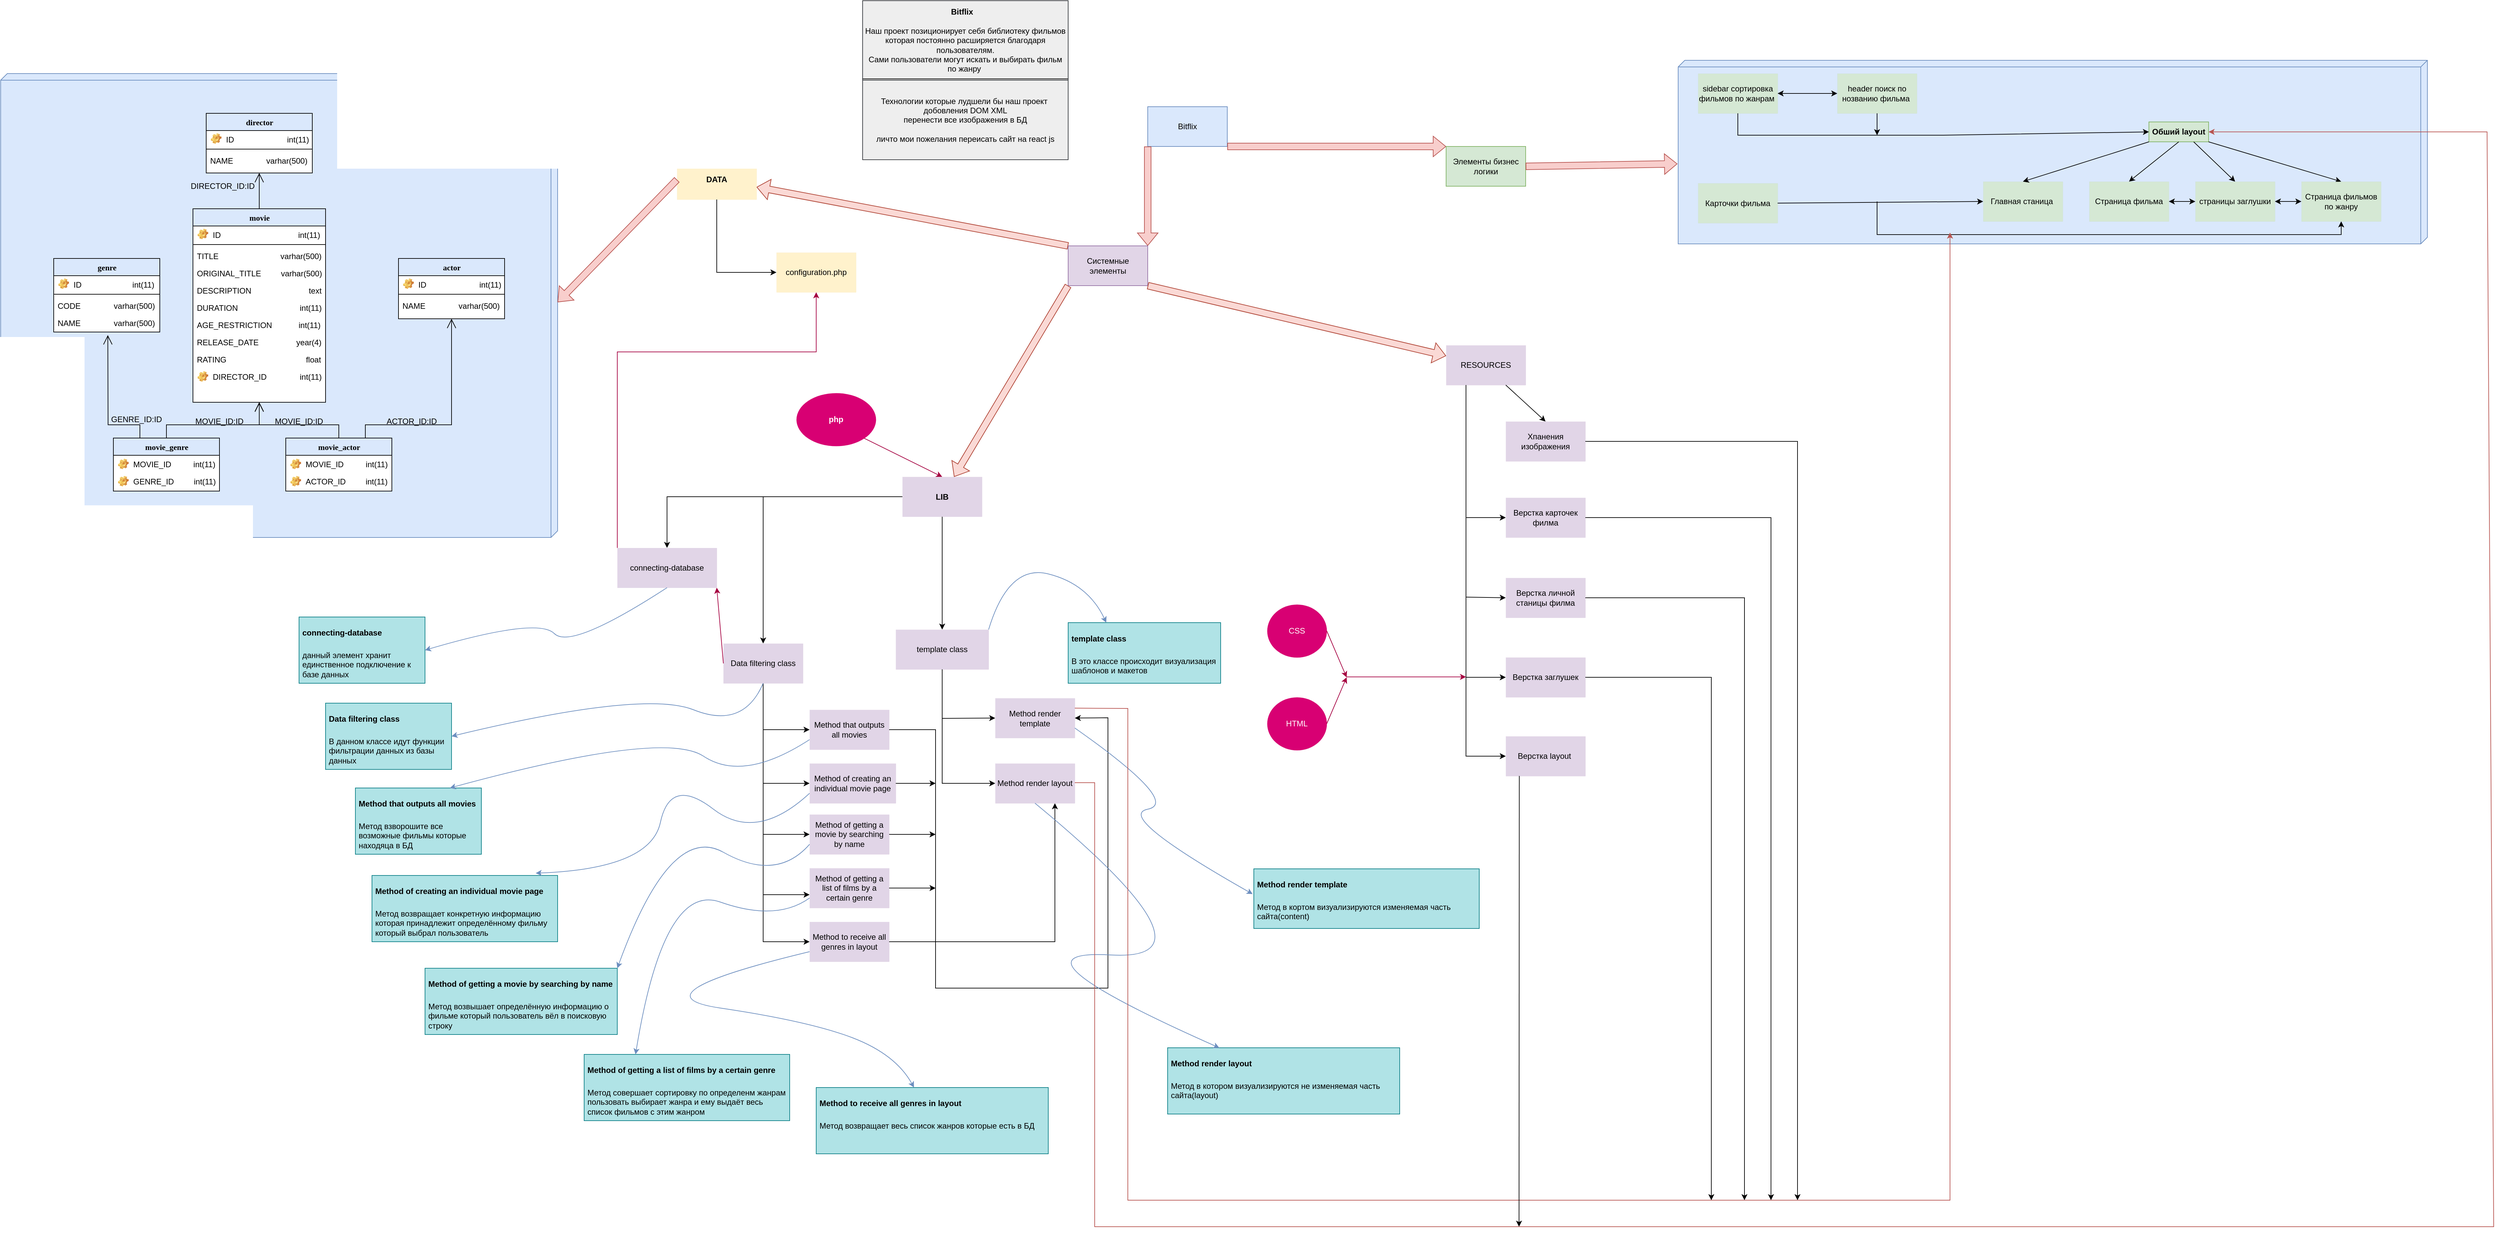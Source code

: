 <mxfile version="16.1.2" type="device"><diagram name="Page-1" id="9f46799a-70d6-7492-0946-bef42562c5a5"><mxGraphModel dx="4207" dy="2772" grid="1" gridSize="10" guides="1" tooltips="1" connect="1" arrows="1" fold="1" page="1" pageScale="1" pageWidth="1100" pageHeight="850" background="none" math="0" shadow="0"><root><mxCell id="0"/><mxCell id="1" parent="0"/><mxCell id="CoJjVgbPrQkv5J9-O_3L-1" value="Bitflix" style="rounded=0;whiteSpace=wrap;html=1;fillColor=#dae8fc;strokeColor=#6c8ebf;" vertex="1" parent="1"><mxGeometry x="1220" y="-330" width="120" height="60" as="geometry"/></mxCell><mxCell id="CoJjVgbPrQkv5J9-O_3L-2" value="" style="shape=flexArrow;endArrow=classic;html=1;rounded=0;exitX=0;exitY=1;exitDx=0;exitDy=0;entryX=1;entryY=0;entryDx=0;entryDy=0;fillColor=#f8cecc;strokeColor=#b85450;" edge="1" parent="1" source="CoJjVgbPrQkv5J9-O_3L-1" target="CoJjVgbPrQkv5J9-O_3L-4"><mxGeometry width="50" height="50" relative="1" as="geometry"><mxPoint x="1140" y="350" as="sourcePoint"/><mxPoint x="1200" y="200" as="targetPoint"/></mxGeometry></mxCell><mxCell id="CoJjVgbPrQkv5J9-O_3L-3" value="" style="shape=flexArrow;endArrow=classic;html=1;rounded=0;exitX=1;exitY=1;exitDx=0;exitDy=0;entryX=0;entryY=0;entryDx=0;entryDy=0;fillColor=#f8cecc;strokeColor=#b85450;" edge="1" parent="1" source="CoJjVgbPrQkv5J9-O_3L-1" target="CoJjVgbPrQkv5J9-O_3L-5"><mxGeometry width="50" height="50" relative="1" as="geometry"><mxPoint x="1140" y="350" as="sourcePoint"/><mxPoint x="2120" y="200" as="targetPoint"/></mxGeometry></mxCell><mxCell id="CoJjVgbPrQkv5J9-O_3L-4" value="Системные элементы" style="rounded=0;whiteSpace=wrap;html=1;fillColor=#e1d5e7;strokeColor=#9673a6;" vertex="1" parent="1"><mxGeometry x="1100" y="-120" width="120" height="60" as="geometry"/></mxCell><mxCell id="CoJjVgbPrQkv5J9-O_3L-5" value="Элементы бизнес логики" style="rounded=0;whiteSpace=wrap;html=1;labelBackgroundColor=none;fillColor=#d5e8d4;strokeColor=#82b366;" vertex="1" parent="1"><mxGeometry x="1670" y="-270" width="120" height="60" as="geometry"/></mxCell><mxCell id="CoJjVgbPrQkv5J9-O_3L-6" value="&lt;br&gt;&lt;br&gt;" style="verticalAlign=top;align=left;spacingTop=8;spacingLeft=2;spacingRight=12;shape=cube;size=10;direction=south;fontStyle=4;html=1;labelBackgroundColor=none;fillColor=#dae8fc;strokeColor=#6c8ebf;" vertex="1" parent="1"><mxGeometry x="2020" y="-400" width="1130" height="277" as="geometry"/></mxCell><mxCell id="CoJjVgbPrQkv5J9-O_3L-10" value="" style="shape=flexArrow;endArrow=classic;html=1;rounded=0;exitX=1;exitY=0.5;exitDx=0;exitDy=0;fillColor=#f8cecc;strokeColor=#b85450;entryX=0.564;entryY=1.001;entryDx=0;entryDy=0;entryPerimeter=0;" edge="1" parent="1" source="CoJjVgbPrQkv5J9-O_3L-5" target="CoJjVgbPrQkv5J9-O_3L-6"><mxGeometry width="50" height="50" relative="1" as="geometry"><mxPoint x="2010" y="-452" as="sourcePoint"/><mxPoint x="2000" y="-385" as="targetPoint"/></mxGeometry></mxCell><mxCell id="CoJjVgbPrQkv5J9-O_3L-11" value="&lt;b&gt;Обший layout&lt;/b&gt;" style="text;html=1;strokeColor=#82b366;fillColor=#d5e8d4;align=center;verticalAlign=middle;whiteSpace=wrap;rounded=0;labelBackgroundColor=none;" vertex="1" parent="1"><mxGeometry x="2730" y="-307" width="90" height="30" as="geometry"/></mxCell><mxCell id="CoJjVgbPrQkv5J9-O_3L-14" value="header поиск по нозванию фильма&amp;nbsp;" style="rounded=0;whiteSpace=wrap;html=1;labelBackgroundColor=none;strokeWidth=0;fillColor=#d5e8d4;strokeColor=#82b366;" vertex="1" parent="1"><mxGeometry x="2260" y="-380" width="120" height="60" as="geometry"/></mxCell><mxCell id="CoJjVgbPrQkv5J9-O_3L-28" value="sidebar сортировка фильмов по жанрам&amp;nbsp;" style="rounded=0;whiteSpace=wrap;html=1;labelBackgroundColor=none;strokeWidth=0;fillColor=#d5e8d4;strokeColor=#82b366;" vertex="1" parent="1"><mxGeometry x="2050" y="-380" width="120" height="60" as="geometry"/></mxCell><mxCell id="CoJjVgbPrQkv5J9-O_3L-29" value="страницы заглушки" style="rounded=0;whiteSpace=wrap;html=1;labelBackgroundColor=none;strokeWidth=0;fillColor=#d5e8d4;strokeColor=#82b366;" vertex="1" parent="1"><mxGeometry x="2800" y="-217" width="120" height="60" as="geometry"/></mxCell><mxCell id="CoJjVgbPrQkv5J9-O_3L-30" value="Страница фильма" style="rounded=0;whiteSpace=wrap;html=1;labelBackgroundColor=none;strokeWidth=0;fillColor=#d5e8d4;strokeColor=#82b366;" vertex="1" parent="1"><mxGeometry x="2640" y="-217" width="120" height="60" as="geometry"/></mxCell><mxCell id="CoJjVgbPrQkv5J9-O_3L-57" value="Карточки фильма" style="rounded=0;whiteSpace=wrap;html=1;labelBackgroundColor=none;strokeWidth=0;fillColor=#d5e8d4;strokeColor=#82b366;" vertex="1" parent="1"><mxGeometry x="2050" y="-214.5" width="120" height="60" as="geometry"/></mxCell><mxCell id="CoJjVgbPrQkv5J9-O_3L-68" value="" style="shape=flexArrow;endArrow=classic;html=1;rounded=0;exitX=0;exitY=0;exitDx=0;exitDy=0;fillColor=#fad9d5;strokeColor=#ae4132;" edge="1" parent="1" source="CoJjVgbPrQkv5J9-O_3L-4" target="CoJjVgbPrQkv5J9-O_3L-69"><mxGeometry width="50" height="50" relative="1" as="geometry"><mxPoint x="1100" y="180" as="sourcePoint"/><mxPoint x="910" y="260" as="targetPoint"/></mxGeometry></mxCell><mxCell id="CoJjVgbPrQkv5J9-O_3L-69" value="&lt;b&gt;DATA&lt;/b&gt;" style="rounded=0;whiteSpace=wrap;html=1;labelBackgroundColor=none;strokeWidth=0;fillColor=#fff2cc;strokeColor=#d6b656;" vertex="1" parent="1"><mxGeometry x="510" y="-250" width="120" height="60" as="geometry"/></mxCell><mxCell id="CoJjVgbPrQkv5J9-O_3L-70" value="" style="shape=flexArrow;endArrow=classic;html=1;rounded=0;exitX=0;exitY=1;exitDx=0;exitDy=0;fillColor=#fad9d5;strokeColor=#ae4132;" edge="1" parent="1" source="CoJjVgbPrQkv5J9-O_3L-4" target="CoJjVgbPrQkv5J9-O_3L-71"><mxGeometry width="50" height="50" relative="1" as="geometry"><mxPoint x="1450" y="360" as="sourcePoint"/><mxPoint x="1110" y="330" as="targetPoint"/></mxGeometry></mxCell><mxCell id="CoJjVgbPrQkv5J9-O_3L-77" style="edgeStyle=orthogonalEdgeStyle;rounded=0;orthogonalLoop=1;jettySize=auto;html=1;" edge="1" parent="1" source="CoJjVgbPrQkv5J9-O_3L-71" target="CoJjVgbPrQkv5J9-O_3L-76"><mxGeometry relative="1" as="geometry"/></mxCell><mxCell id="CoJjVgbPrQkv5J9-O_3L-81" style="edgeStyle=orthogonalEdgeStyle;rounded=0;orthogonalLoop=1;jettySize=auto;html=1;" edge="1" parent="1" source="CoJjVgbPrQkv5J9-O_3L-71" target="CoJjVgbPrQkv5J9-O_3L-79"><mxGeometry relative="1" as="geometry"/></mxCell><mxCell id="CoJjVgbPrQkv5J9-O_3L-82" style="edgeStyle=orthogonalEdgeStyle;rounded=0;orthogonalLoop=1;jettySize=auto;html=1;" edge="1" parent="1" source="CoJjVgbPrQkv5J9-O_3L-71" target="CoJjVgbPrQkv5J9-O_3L-78"><mxGeometry relative="1" as="geometry"/></mxCell><mxCell id="CoJjVgbPrQkv5J9-O_3L-71" value="&lt;b&gt;LIB&lt;/b&gt;" style="rounded=0;whiteSpace=wrap;html=1;labelBackgroundColor=none;strokeWidth=0;fillColor=#e1d5e7;strokeColor=#9673a6;" vertex="1" parent="1"><mxGeometry x="850" y="228.5" width="120" height="60" as="geometry"/></mxCell><mxCell id="CoJjVgbPrQkv5J9-O_3L-72" value="" style="shape=flexArrow;endArrow=classic;html=1;rounded=0;exitX=1;exitY=1;exitDx=0;exitDy=0;fillColor=#fad9d5;strokeColor=#ae4132;" edge="1" parent="1" source="CoJjVgbPrQkv5J9-O_3L-4" target="CoJjVgbPrQkv5J9-O_3L-73"><mxGeometry width="50" height="50" relative="1" as="geometry"><mxPoint x="1290" y="360" as="sourcePoint"/><mxPoint x="1280" y="360" as="targetPoint"/></mxGeometry></mxCell><mxCell id="CoJjVgbPrQkv5J9-O_3L-73" value="RESOURCES" style="rounded=0;whiteSpace=wrap;html=1;labelBackgroundColor=none;strokeWidth=0;fillColor=#e1d5e7;strokeColor=#9673a6;" vertex="1" parent="1"><mxGeometry x="1670.0" y="30" width="120" height="60" as="geometry"/></mxCell><mxCell id="CoJjVgbPrQkv5J9-O_3L-74" value="configuration.php" style="rounded=0;whiteSpace=wrap;html=1;labelBackgroundColor=none;strokeWidth=0;fillColor=#fff2cc;strokeColor=#d6b656;" vertex="1" parent="1"><mxGeometry x="660" y="-110" width="120" height="60" as="geometry"/></mxCell><mxCell id="CoJjVgbPrQkv5J9-O_3L-75" value="" style="endArrow=classic;html=1;rounded=0;exitX=0.5;exitY=1;exitDx=0;exitDy=0;entryX=0;entryY=0.5;entryDx=0;entryDy=0;" edge="1" parent="1" source="CoJjVgbPrQkv5J9-O_3L-69" target="CoJjVgbPrQkv5J9-O_3L-74"><mxGeometry width="50" height="50" relative="1" as="geometry"><mxPoint x="1270" y="290" as="sourcePoint"/><mxPoint x="1320" y="240" as="targetPoint"/><Array as="points"><mxPoint x="570" y="-80"/></Array></mxGeometry></mxCell><mxCell id="CoJjVgbPrQkv5J9-O_3L-76" value="connecting-database" style="rounded=0;whiteSpace=wrap;html=1;labelBackgroundColor=none;strokeWidth=0;fillColor=#e1d5e7;strokeColor=#9673a6;" vertex="1" parent="1"><mxGeometry x="420" y="335.75" width="150" height="60" as="geometry"/></mxCell><UserObject label="Data filtering class" link="helper-functions.php" id="CoJjVgbPrQkv5J9-O_3L-78"><mxCell style="rounded=0;whiteSpace=wrap;html=1;labelBackgroundColor=none;strokeWidth=0;fillColor=#e1d5e7;strokeColor=#9673a6;" vertex="1" parent="1"><mxGeometry x="580" y="480" width="120" height="60" as="geometry"/></mxCell></UserObject><UserObject label="template class" link="template-functions.php" id="CoJjVgbPrQkv5J9-O_3L-79"><mxCell style="rounded=0;whiteSpace=wrap;html=1;labelBackgroundColor=none;strokeWidth=0;fillColor=#e1d5e7;strokeColor=#9673a6;" vertex="1" parent="1"><mxGeometry x="840" y="459" width="140" height="60" as="geometry"/></mxCell></UserObject><mxCell id="CoJjVgbPrQkv5J9-O_3L-87" value="Method to receive all genres in layout" style="rounded=0;whiteSpace=wrap;html=1;labelBackgroundColor=none;strokeWidth=0;fillColor=#e1d5e7;strokeColor=#9673a6;" vertex="1" parent="1"><mxGeometry x="710" y="900" width="120" height="60" as="geometry"/></mxCell><mxCell id="CoJjVgbPrQkv5J9-O_3L-88" value="Method of creating an individual movie page" style="rounded=0;whiteSpace=wrap;html=1;labelBackgroundColor=none;strokeWidth=0;fillColor=#e1d5e7;strokeColor=#9673a6;" vertex="1" parent="1"><mxGeometry x="710" y="661" width="130" height="60" as="geometry"/></mxCell><mxCell id="CoJjVgbPrQkv5J9-O_3L-89" value="Method of getting a movie by searching by name" style="rounded=0;whiteSpace=wrap;html=1;labelBackgroundColor=none;strokeWidth=0;fillColor=#e1d5e7;strokeColor=#9673a6;" vertex="1" parent="1"><mxGeometry x="710" y="738" width="120" height="60" as="geometry"/></mxCell><mxCell id="CoJjVgbPrQkv5J9-O_3L-90" value="Method of getting a list of films by a certain genre" style="rounded=0;whiteSpace=wrap;html=1;labelBackgroundColor=none;strokeWidth=0;fillColor=#e1d5e7;strokeColor=#9673a6;" vertex="1" parent="1"><mxGeometry x="710" y="819" width="120" height="60" as="geometry"/></mxCell><mxCell id="CoJjVgbPrQkv5J9-O_3L-91" value="Method that outputs all movies" style="rounded=0;whiteSpace=wrap;html=1;labelBackgroundColor=none;strokeWidth=0;fillColor=#e1d5e7;strokeColor=#9673a6;" vertex="1" parent="1"><mxGeometry x="710" y="580" width="120" height="60" as="geometry"/></mxCell><mxCell id="CoJjVgbPrQkv5J9-O_3L-92" value="" style="endArrow=classic;html=1;rounded=0;exitX=0.5;exitY=1;exitDx=0;exitDy=0;entryX=0;entryY=0.5;entryDx=0;entryDy=0;" edge="1" parent="1" source="CoJjVgbPrQkv5J9-O_3L-78" target="CoJjVgbPrQkv5J9-O_3L-87"><mxGeometry width="50" height="50" relative="1" as="geometry"><mxPoint x="570" y="760" as="sourcePoint"/><mxPoint x="630" y="970" as="targetPoint"/><Array as="points"><mxPoint x="640" y="930"/></Array></mxGeometry></mxCell><mxCell id="CoJjVgbPrQkv5J9-O_3L-93" value="" style="endArrow=classic;html=1;rounded=0;" edge="1" parent="1"><mxGeometry width="50" height="50" relative="1" as="geometry"><mxPoint x="640" y="859" as="sourcePoint"/><mxPoint x="710" y="859" as="targetPoint"/></mxGeometry></mxCell><mxCell id="CoJjVgbPrQkv5J9-O_3L-94" value="" style="endArrow=classic;html=1;rounded=0;" edge="1" parent="1"><mxGeometry width="50" height="50" relative="1" as="geometry"><mxPoint x="640" y="768" as="sourcePoint"/><mxPoint x="710" y="768" as="targetPoint"/></mxGeometry></mxCell><mxCell id="CoJjVgbPrQkv5J9-O_3L-95" value="" style="endArrow=classic;html=1;rounded=0;" edge="1" parent="1"><mxGeometry width="50" height="50" relative="1" as="geometry"><mxPoint x="640" y="691" as="sourcePoint"/><mxPoint x="710" y="691" as="targetPoint"/></mxGeometry></mxCell><mxCell id="CoJjVgbPrQkv5J9-O_3L-96" value="" style="endArrow=classic;html=1;rounded=0;entryX=0;entryY=0.5;entryDx=0;entryDy=0;" edge="1" parent="1" target="CoJjVgbPrQkv5J9-O_3L-91"><mxGeometry width="50" height="50" relative="1" as="geometry"><mxPoint x="640" y="610" as="sourcePoint"/><mxPoint x="670" y="620" as="targetPoint"/></mxGeometry></mxCell><mxCell id="CoJjVgbPrQkv5J9-O_3L-97" value="Method render template" style="rounded=0;whiteSpace=wrap;html=1;labelBackgroundColor=none;strokeWidth=0;fillColor=#e1d5e7;strokeColor=#9673a6;" vertex="1" parent="1"><mxGeometry x="990" y="562.5" width="120" height="60" as="geometry"/></mxCell><mxCell id="CoJjVgbPrQkv5J9-O_3L-98" value="Method render layout" style="rounded=0;whiteSpace=wrap;html=1;labelBackgroundColor=none;strokeWidth=0;fillColor=#e1d5e7;strokeColor=#9673a6;" vertex="1" parent="1"><mxGeometry x="990" y="661" width="120" height="60" as="geometry"/></mxCell><mxCell id="CoJjVgbPrQkv5J9-O_3L-99" value="" style="endArrow=classic;html=1;rounded=0;exitX=0.5;exitY=1;exitDx=0;exitDy=0;entryX=0;entryY=0.5;entryDx=0;entryDy=0;" edge="1" parent="1" source="CoJjVgbPrQkv5J9-O_3L-79" target="CoJjVgbPrQkv5J9-O_3L-98"><mxGeometry width="50" height="50" relative="1" as="geometry"><mxPoint x="1010" y="360" as="sourcePoint"/><mxPoint x="1060" y="310" as="targetPoint"/><Array as="points"><mxPoint x="910" y="691"/></Array></mxGeometry></mxCell><mxCell id="CoJjVgbPrQkv5J9-O_3L-101" value="" style="endArrow=classic;html=1;rounded=0;entryX=0;entryY=0.5;entryDx=0;entryDy=0;" edge="1" parent="1" target="CoJjVgbPrQkv5J9-O_3L-97"><mxGeometry width="50" height="50" relative="1" as="geometry"><mxPoint x="910" y="593" as="sourcePoint"/><mxPoint x="1060" y="310" as="targetPoint"/></mxGeometry></mxCell><mxCell id="CoJjVgbPrQkv5J9-O_3L-102" value="Хпанения изображения" style="rounded=0;whiteSpace=wrap;html=1;labelBackgroundColor=none;strokeWidth=0;fillColor=#e1d5e7;strokeColor=#9673a6;" vertex="1" parent="1"><mxGeometry x="1760" y="145" width="120" height="60" as="geometry"/></mxCell><mxCell id="CoJjVgbPrQkv5J9-O_3L-103" value="Верстка карточек филма" style="rounded=0;whiteSpace=wrap;html=1;labelBackgroundColor=none;strokeWidth=0;fillColor=#e1d5e7;strokeColor=#9673a6;" vertex="1" parent="1"><mxGeometry x="1760" y="260" width="120" height="60" as="geometry"/></mxCell><mxCell id="CoJjVgbPrQkv5J9-O_3L-104" value="Верстка личной станицы филма" style="rounded=0;whiteSpace=wrap;html=1;labelBackgroundColor=none;strokeWidth=0;fillColor=#e1d5e7;strokeColor=#9673a6;" vertex="1" parent="1"><mxGeometry x="1760" y="381" width="120" height="60" as="geometry"/></mxCell><mxCell id="CoJjVgbPrQkv5J9-O_3L-105" value="Верстка layout&amp;nbsp;" style="rounded=0;whiteSpace=wrap;html=1;labelBackgroundColor=none;strokeWidth=0;fillColor=#e1d5e7;strokeColor=#9673a6;" vertex="1" parent="1"><mxGeometry x="1760" y="620" width="120" height="60" as="geometry"/></mxCell><mxCell id="CoJjVgbPrQkv5J9-O_3L-106" value="Верстка заглушек" style="rounded=0;whiteSpace=wrap;html=1;labelBackgroundColor=none;strokeWidth=0;fillColor=#e1d5e7;strokeColor=#9673a6;" vertex="1" parent="1"><mxGeometry x="1760" y="501" width="120" height="60" as="geometry"/></mxCell><mxCell id="CoJjVgbPrQkv5J9-O_3L-12" value="Главная станица&amp;nbsp;" style="rounded=0;whiteSpace=wrap;html=1;labelBackgroundColor=none;strokeWidth=0;fillColor=#d5e8d4;strokeColor=#82b366;" vertex="1" parent="1"><mxGeometry x="2480" y="-217" width="120" height="60" as="geometry"/></mxCell><mxCell id="CoJjVgbPrQkv5J9-O_3L-111" value="" style="endArrow=classic;html=1;rounded=0;exitX=0.5;exitY=1;exitDx=0;exitDy=0;entryX=0;entryY=0.5;entryDx=0;entryDy=0;" edge="1" parent="1" source="CoJjVgbPrQkv5J9-O_3L-28" target="CoJjVgbPrQkv5J9-O_3L-11"><mxGeometry width="50" height="50" relative="1" as="geometry"><mxPoint x="2420" y="-437" as="sourcePoint"/><mxPoint x="2470" y="-487" as="targetPoint"/><Array as="points"><mxPoint x="2110" y="-287"/><mxPoint x="2420" y="-287"/></Array></mxGeometry></mxCell><mxCell id="CoJjVgbPrQkv5J9-O_3L-112" value="" style="endArrow=classic;html=1;rounded=0;exitX=0.5;exitY=1;exitDx=0;exitDy=0;" edge="1" parent="1" source="CoJjVgbPrQkv5J9-O_3L-14"><mxGeometry width="50" height="50" relative="1" as="geometry"><mxPoint x="2420" y="-437" as="sourcePoint"/><mxPoint x="2320" y="-287" as="targetPoint"/></mxGeometry></mxCell><mxCell id="CoJjVgbPrQkv5J9-O_3L-113" value="" style="endArrow=classic;html=1;rounded=0;exitX=1;exitY=0.5;exitDx=0;exitDy=0;entryX=0;entryY=0.5;entryDx=0;entryDy=0;" edge="1" parent="1" source="CoJjVgbPrQkv5J9-O_3L-57" target="CoJjVgbPrQkv5J9-O_3L-12"><mxGeometry width="50" height="50" relative="1" as="geometry"><mxPoint x="2420" y="-437" as="sourcePoint"/><mxPoint x="2470" y="-487" as="targetPoint"/></mxGeometry></mxCell><mxCell id="CoJjVgbPrQkv5J9-O_3L-115" value="" style="endArrow=classic;startArrow=classic;html=1;rounded=0;exitX=0;exitY=0.5;exitDx=0;exitDy=0;entryX=1;entryY=0.5;entryDx=0;entryDy=0;" edge="1" parent="1" source="CoJjVgbPrQkv5J9-O_3L-29" target="CoJjVgbPrQkv5J9-O_3L-30"><mxGeometry width="50" height="50" relative="1" as="geometry"><mxPoint x="2420" y="-437" as="sourcePoint"/><mxPoint x="2470" y="-487" as="targetPoint"/></mxGeometry></mxCell><mxCell id="CoJjVgbPrQkv5J9-O_3L-116" value="" style="endArrow=classic;html=1;rounded=0;exitX=0;exitY=1;exitDx=0;exitDy=0;entryX=0.5;entryY=0;entryDx=0;entryDy=0;" edge="1" parent="1" source="CoJjVgbPrQkv5J9-O_3L-11" target="CoJjVgbPrQkv5J9-O_3L-12"><mxGeometry width="50" height="50" relative="1" as="geometry"><mxPoint x="2420" y="-437" as="sourcePoint"/><mxPoint x="2470" y="-487" as="targetPoint"/></mxGeometry></mxCell><mxCell id="CoJjVgbPrQkv5J9-O_3L-117" value="" style="endArrow=classic;html=1;rounded=0;exitX=0.5;exitY=1;exitDx=0;exitDy=0;entryX=0.5;entryY=0;entryDx=0;entryDy=0;" edge="1" parent="1" source="CoJjVgbPrQkv5J9-O_3L-11" target="CoJjVgbPrQkv5J9-O_3L-30"><mxGeometry width="50" height="50" relative="1" as="geometry"><mxPoint x="2420" y="-437" as="sourcePoint"/><mxPoint x="2470" y="-487" as="targetPoint"/></mxGeometry></mxCell><mxCell id="CoJjVgbPrQkv5J9-O_3L-118" value="" style="endArrow=classic;html=1;rounded=0;exitX=1;exitY=1;exitDx=0;exitDy=0;entryX=0.5;entryY=0;entryDx=0;entryDy=0;" edge="1" parent="1" source="CoJjVgbPrQkv5J9-O_3L-11" target="CoJjVgbPrQkv5J9-O_3L-119"><mxGeometry width="50" height="50" relative="1" as="geometry"><mxPoint x="2420" y="-437" as="sourcePoint"/><mxPoint x="2470" y="-487" as="targetPoint"/><Array as="points"/></mxGeometry></mxCell><mxCell id="CoJjVgbPrQkv5J9-O_3L-119" value="Страница фильмов по жанру" style="rounded=0;whiteSpace=wrap;html=1;labelBackgroundColor=none;strokeWidth=0;fillColor=#d5e8d4;strokeColor=#82b366;" vertex="1" parent="1"><mxGeometry x="2960" y="-217" width="120" height="60" as="geometry"/></mxCell><mxCell id="CoJjVgbPrQkv5J9-O_3L-120" value="" style="endArrow=classic;html=1;rounded=0;exitX=0.75;exitY=1;exitDx=0;exitDy=0;entryX=0.5;entryY=0;entryDx=0;entryDy=0;" edge="1" parent="1" source="CoJjVgbPrQkv5J9-O_3L-11" target="CoJjVgbPrQkv5J9-O_3L-29"><mxGeometry width="50" height="50" relative="1" as="geometry"><mxPoint x="2420" y="-437" as="sourcePoint"/><mxPoint x="2470" y="-487" as="targetPoint"/></mxGeometry></mxCell><mxCell id="CoJjVgbPrQkv5J9-O_3L-121" value="" style="endArrow=classic;startArrow=classic;html=1;rounded=0;exitX=0;exitY=0.5;exitDx=0;exitDy=0;entryX=1;entryY=0.5;entryDx=0;entryDy=0;" edge="1" parent="1" source="CoJjVgbPrQkv5J9-O_3L-119" target="CoJjVgbPrQkv5J9-O_3L-29"><mxGeometry width="50" height="50" relative="1" as="geometry"><mxPoint x="2420" y="-447" as="sourcePoint"/><mxPoint x="2470" y="-497" as="targetPoint"/></mxGeometry></mxCell><mxCell id="CoJjVgbPrQkv5J9-O_3L-122" value="" style="endArrow=classic;startArrow=classic;html=1;rounded=0;exitX=1;exitY=0.5;exitDx=0;exitDy=0;entryX=0;entryY=0.5;entryDx=0;entryDy=0;" edge="1" parent="1" source="CoJjVgbPrQkv5J9-O_3L-28" target="CoJjVgbPrQkv5J9-O_3L-14"><mxGeometry width="50" height="50" relative="1" as="geometry"><mxPoint x="2420" y="-447" as="sourcePoint"/><mxPoint x="2470" y="-497" as="targetPoint"/></mxGeometry></mxCell><mxCell id="CoJjVgbPrQkv5J9-O_3L-123" value="" style="endArrow=classic;html=1;rounded=0;entryX=0.5;entryY=1;entryDx=0;entryDy=0;" edge="1" parent="1" target="CoJjVgbPrQkv5J9-O_3L-119"><mxGeometry width="50" height="50" relative="1" as="geometry"><mxPoint x="2320" y="-187" as="sourcePoint"/><mxPoint x="2280" y="-357" as="targetPoint"/><Array as="points"><mxPoint x="2320" y="-137"/><mxPoint x="3020" y="-137"/></Array></mxGeometry></mxCell><mxCell id="CoJjVgbPrQkv5J9-O_3L-124" value="&lt;b&gt;php&lt;/b&gt;" style="ellipse;whiteSpace=wrap;html=1;labelBackgroundColor=none;strokeWidth=0;fillColor=#d80073;strokeColor=#A50040;fontColor=#ffffff;" vertex="1" parent="1"><mxGeometry x="690" y="102" width="120" height="80" as="geometry"/></mxCell><mxCell id="CoJjVgbPrQkv5J9-O_3L-125" value="" style="endArrow=classic;html=1;rounded=0;exitX=1;exitY=1;exitDx=0;exitDy=0;entryX=0.5;entryY=0;entryDx=0;entryDy=0;fillColor=#d80073;strokeColor=#A50040;" edge="1" parent="1" source="CoJjVgbPrQkv5J9-O_3L-124" target="CoJjVgbPrQkv5J9-O_3L-71"><mxGeometry width="50" height="50" relative="1" as="geometry"><mxPoint x="880" y="420" as="sourcePoint"/><mxPoint x="930" y="370" as="targetPoint"/></mxGeometry></mxCell><mxCell id="CoJjVgbPrQkv5J9-O_3L-126" value="HTML" style="ellipse;whiteSpace=wrap;html=1;labelBackgroundColor=none;strokeWidth=0;fillColor=#d80073;strokeColor=#A50040;fontColor=#ffffff;" vertex="1" parent="1"><mxGeometry x="1400" y="561" width="90" height="80" as="geometry"/></mxCell><mxCell id="CoJjVgbPrQkv5J9-O_3L-127" value="CSS" style="ellipse;whiteSpace=wrap;html=1;labelBackgroundColor=none;strokeWidth=0;fillColor=#d80073;strokeColor=#A50040;fontColor=#ffffff;" vertex="1" parent="1"><mxGeometry x="1400" y="421" width="90" height="80" as="geometry"/></mxCell><mxCell id="CoJjVgbPrQkv5J9-O_3L-128" value="" style="endArrow=classic;html=1;rounded=0;exitX=0.25;exitY=1;exitDx=0;exitDy=0;entryX=0;entryY=0.5;entryDx=0;entryDy=0;" edge="1" parent="1" source="CoJjVgbPrQkv5J9-O_3L-73" target="CoJjVgbPrQkv5J9-O_3L-105"><mxGeometry width="50" height="50" relative="1" as="geometry"><mxPoint x="1580" y="340" as="sourcePoint"/><mxPoint x="1630" y="290" as="targetPoint"/><Array as="points"><mxPoint x="1700" y="650"/></Array></mxGeometry></mxCell><mxCell id="CoJjVgbPrQkv5J9-O_3L-129" value="" style="endArrow=classic;html=1;rounded=0;entryX=0;entryY=0.5;entryDx=0;entryDy=0;" edge="1" parent="1" target="CoJjVgbPrQkv5J9-O_3L-106"><mxGeometry width="50" height="50" relative="1" as="geometry"><mxPoint x="1700" y="531" as="sourcePoint"/><mxPoint x="1630" y="290" as="targetPoint"/></mxGeometry></mxCell><mxCell id="CoJjVgbPrQkv5J9-O_3L-130" value="" style="endArrow=classic;html=1;rounded=0;entryX=0;entryY=0.5;entryDx=0;entryDy=0;" edge="1" parent="1" target="CoJjVgbPrQkv5J9-O_3L-104"><mxGeometry width="50" height="50" relative="1" as="geometry"><mxPoint x="1700" y="410" as="sourcePoint"/><mxPoint x="1630" y="290" as="targetPoint"/></mxGeometry></mxCell><mxCell id="CoJjVgbPrQkv5J9-O_3L-131" value="" style="endArrow=classic;html=1;rounded=0;entryX=0;entryY=0.5;entryDx=0;entryDy=0;" edge="1" parent="1" target="CoJjVgbPrQkv5J9-O_3L-103"><mxGeometry width="50" height="50" relative="1" as="geometry"><mxPoint x="1700" y="290" as="sourcePoint"/><mxPoint x="1630" y="290" as="targetPoint"/></mxGeometry></mxCell><mxCell id="CoJjVgbPrQkv5J9-O_3L-132" value="" style="endArrow=classic;html=1;rounded=0;entryX=0.5;entryY=0;entryDx=0;entryDy=0;exitX=0.75;exitY=1;exitDx=0;exitDy=0;" edge="1" parent="1" source="CoJjVgbPrQkv5J9-O_3L-73" target="CoJjVgbPrQkv5J9-O_3L-102"><mxGeometry width="50" height="50" relative="1" as="geometry"><mxPoint x="1700" y="175" as="sourcePoint"/><mxPoint x="1630" y="290" as="targetPoint"/></mxGeometry></mxCell><mxCell id="CoJjVgbPrQkv5J9-O_3L-134" value="" style="endArrow=classic;html=1;rounded=0;exitX=1;exitY=0.5;exitDx=0;exitDy=0;fillColor=#d80073;strokeColor=#A50040;" edge="1" parent="1" source="CoJjVgbPrQkv5J9-O_3L-126"><mxGeometry width="50" height="50" relative="1" as="geometry"><mxPoint x="1580" y="581" as="sourcePoint"/><mxPoint x="1520" y="531" as="targetPoint"/></mxGeometry></mxCell><mxCell id="CoJjVgbPrQkv5J9-O_3L-135" value="" style="endArrow=classic;html=1;rounded=0;exitX=1;exitY=0.5;exitDx=0;exitDy=0;fillColor=#d80073;strokeColor=#A50040;" edge="1" parent="1" source="CoJjVgbPrQkv5J9-O_3L-127"><mxGeometry width="50" height="50" relative="1" as="geometry"><mxPoint x="1580" y="581" as="sourcePoint"/><mxPoint x="1520" y="531" as="targetPoint"/></mxGeometry></mxCell><mxCell id="CoJjVgbPrQkv5J9-O_3L-140" value="" style="endArrow=classic;html=1;rounded=0;exitX=1;exitY=0.5;exitDx=0;exitDy=0;entryX=0.75;entryY=1;entryDx=0;entryDy=0;" edge="1" parent="1" source="CoJjVgbPrQkv5J9-O_3L-87" target="CoJjVgbPrQkv5J9-O_3L-98"><mxGeometry width="50" height="50" relative="1" as="geometry"><mxPoint x="700" y="580" as="sourcePoint"/><mxPoint x="750" y="530" as="targetPoint"/><Array as="points"><mxPoint x="1080" y="930"/></Array></mxGeometry></mxCell><mxCell id="CoJjVgbPrQkv5J9-O_3L-141" value="" style="endArrow=classic;html=1;rounded=0;entryX=1;entryY=0.5;entryDx=0;entryDy=0;exitX=1;exitY=0.5;exitDx=0;exitDy=0;" edge="1" parent="1" source="CoJjVgbPrQkv5J9-O_3L-91" target="CoJjVgbPrQkv5J9-O_3L-97"><mxGeometry width="50" height="50" relative="1" as="geometry"><mxPoint x="920" y="800" as="sourcePoint"/><mxPoint x="750" y="530" as="targetPoint"/><Array as="points"><mxPoint x="900" y="610"/><mxPoint x="900" y="1000"/><mxPoint x="1160" y="1000"/><mxPoint x="1160" y="592"/></Array></mxGeometry></mxCell><mxCell id="CoJjVgbPrQkv5J9-O_3L-142" value="" style="endArrow=classic;html=1;rounded=0;exitX=1;exitY=0.5;exitDx=0;exitDy=0;" edge="1" parent="1" source="CoJjVgbPrQkv5J9-O_3L-90"><mxGeometry width="50" height="50" relative="1" as="geometry"><mxPoint x="700" y="580" as="sourcePoint"/><mxPoint x="900" y="849" as="targetPoint"/></mxGeometry></mxCell><mxCell id="CoJjVgbPrQkv5J9-O_3L-143" value="" style="endArrow=classic;html=1;rounded=0;exitX=1;exitY=0.5;exitDx=0;exitDy=0;" edge="1" parent="1" source="CoJjVgbPrQkv5J9-O_3L-89"><mxGeometry width="50" height="50" relative="1" as="geometry"><mxPoint x="700" y="580" as="sourcePoint"/><mxPoint x="900" y="768" as="targetPoint"/></mxGeometry></mxCell><mxCell id="CoJjVgbPrQkv5J9-O_3L-144" value="" style="endArrow=classic;html=1;rounded=0;exitX=1;exitY=0.5;exitDx=0;exitDy=0;" edge="1" parent="1" source="CoJjVgbPrQkv5J9-O_3L-88"><mxGeometry width="50" height="50" relative="1" as="geometry"><mxPoint x="700" y="580" as="sourcePoint"/><mxPoint x="900" y="691" as="targetPoint"/></mxGeometry></mxCell><mxCell id="CoJjVgbPrQkv5J9-O_3L-145" value="" style="endArrow=classic;html=1;rounded=0;exitX=0;exitY=0.5;exitDx=0;exitDy=0;entryX=1;entryY=1;entryDx=0;entryDy=0;fillColor=#d80073;strokeColor=#A50040;" edge="1" parent="1" source="CoJjVgbPrQkv5J9-O_3L-78" target="CoJjVgbPrQkv5J9-O_3L-76"><mxGeometry width="50" height="50" relative="1" as="geometry"><mxPoint x="700" y="460" as="sourcePoint"/><mxPoint x="460" y="420" as="targetPoint"/></mxGeometry></mxCell><mxCell id="CoJjVgbPrQkv5J9-O_3L-146" value="" style="endArrow=classic;html=1;rounded=0;exitX=0;exitY=0;exitDx=0;exitDy=0;entryX=0.5;entryY=1;entryDx=0;entryDy=0;fillColor=#d80073;strokeColor=#A50040;" edge="1" parent="1" source="CoJjVgbPrQkv5J9-O_3L-76" target="CoJjVgbPrQkv5J9-O_3L-74"><mxGeometry width="50" height="50" relative="1" as="geometry"><mxPoint x="700" y="460" as="sourcePoint"/><mxPoint x="750" y="410" as="targetPoint"/><Array as="points"><mxPoint x="420" y="40"/><mxPoint x="720" y="40"/></Array></mxGeometry></mxCell><mxCell id="CoJjVgbPrQkv5J9-O_3L-148" value="&lt;br&gt;&lt;br&gt;" style="verticalAlign=top;align=left;spacingTop=8;spacingLeft=2;spacingRight=12;shape=cube;size=10;direction=south;fontStyle=4;html=1;labelBackgroundColor=none;fillColor=#dae8fc;strokeColor=#6c8ebf;" vertex="1" parent="1"><mxGeometry x="-510" y="-380" width="840" height="700" as="geometry"/></mxCell><mxCell id="CoJjVgbPrQkv5J9-O_3L-430" value="movie" style="swimlane;html=1;fontStyle=1;align=center;verticalAlign=top;childLayout=stackLayout;horizontal=1;startSize=26;horizontalStack=0;resizeParent=1;resizeLast=0;collapsible=1;marginBottom=0;swimlaneFillColor=#ffffff;rounded=0;shadow=0;comic=0;labelBackgroundColor=none;strokeWidth=1;fillColor=none;fontFamily=Verdana;fontSize=12" vertex="1" parent="1"><mxGeometry x="-220" y="-176" width="200" height="292" as="geometry"/></mxCell><mxCell id="CoJjVgbPrQkv5J9-O_3L-537" value="ID                                   int(11)" style="label;fontStyle=0;strokeColor=none;fillColor=none;align=left;verticalAlign=top;overflow=hidden;spacingLeft=28;spacingRight=4;rotatable=0;points=[[0,0.5],[1,0.5]];portConstraint=eastwest;imageWidth=16;imageHeight=16;image=img/clipart/Gear_128x128.png;labelBackgroundColor=none;" vertex="1" parent="CoJjVgbPrQkv5J9-O_3L-430"><mxGeometry y="26" width="200" height="24" as="geometry"/></mxCell><mxCell id="CoJjVgbPrQkv5J9-O_3L-437" value="" style="line;html=1;strokeWidth=1;fillColor=none;align=left;verticalAlign=middle;spacingTop=-1;spacingLeft=3;spacingRight=3;rotatable=0;labelPosition=right;points=[];portConstraint=eastwest;" vertex="1" parent="CoJjVgbPrQkv5J9-O_3L-430"><mxGeometry y="50" width="200" height="8" as="geometry"/></mxCell><mxCell id="CoJjVgbPrQkv5J9-O_3L-439" value="TITLE&amp;nbsp; &amp;nbsp; &amp;nbsp; &amp;nbsp; &amp;nbsp; &amp;nbsp; &amp;nbsp; &amp;nbsp; &amp;nbsp; &amp;nbsp; &amp;nbsp; &amp;nbsp; &amp;nbsp; &amp;nbsp; varhar(500)" style="text;html=1;strokeColor=none;fillColor=none;align=left;verticalAlign=top;spacingLeft=4;spacingRight=4;whiteSpace=wrap;overflow=hidden;rotatable=0;points=[[0,0.5],[1,0.5]];portConstraint=eastwest;" vertex="1" parent="CoJjVgbPrQkv5J9-O_3L-430"><mxGeometry y="58" width="200" height="26" as="geometry"/></mxCell><mxCell id="CoJjVgbPrQkv5J9-O_3L-440" value="ORIGINAL_TITLE&amp;nbsp; &amp;nbsp; &amp;nbsp; &amp;nbsp; &amp;nbsp;varhar(500)" style="text;html=1;strokeColor=none;fillColor=none;align=left;verticalAlign=top;spacingLeft=4;spacingRight=4;whiteSpace=wrap;overflow=hidden;rotatable=0;points=[[0,0.5],[1,0.5]];portConstraint=eastwest;" vertex="1" parent="CoJjVgbPrQkv5J9-O_3L-430"><mxGeometry y="84" width="200" height="26" as="geometry"/></mxCell><mxCell id="CoJjVgbPrQkv5J9-O_3L-538" value="DESCRIPTION&amp;nbsp; &amp;nbsp; &amp;nbsp; &amp;nbsp; &amp;nbsp; &amp;nbsp; &amp;nbsp; &amp;nbsp; &amp;nbsp; &amp;nbsp; &amp;nbsp; &amp;nbsp; &amp;nbsp; text" style="text;html=1;strokeColor=none;fillColor=none;align=left;verticalAlign=top;spacingLeft=4;spacingRight=4;whiteSpace=wrap;overflow=hidden;rotatable=0;points=[[0,0.5],[1,0.5]];portConstraint=eastwest;" vertex="1" parent="CoJjVgbPrQkv5J9-O_3L-430"><mxGeometry y="110" width="200" height="26" as="geometry"/></mxCell><mxCell id="CoJjVgbPrQkv5J9-O_3L-539" value="DURATION&amp;nbsp;&lt;span&gt;&amp;nbsp; &amp;nbsp; &amp;nbsp; &amp;nbsp; &amp;nbsp; &amp;nbsp; &amp;nbsp; &amp;nbsp; &amp;nbsp; &amp;nbsp; &amp;nbsp; &amp;nbsp; &amp;nbsp; &amp;nbsp;int(11)&lt;/span&gt;" style="text;html=1;strokeColor=none;fillColor=none;align=left;verticalAlign=top;spacingLeft=4;spacingRight=4;whiteSpace=wrap;overflow=hidden;rotatable=0;points=[[0,0.5],[1,0.5]];portConstraint=eastwest;" vertex="1" parent="CoJjVgbPrQkv5J9-O_3L-430"><mxGeometry y="136" width="200" height="26" as="geometry"/></mxCell><mxCell id="CoJjVgbPrQkv5J9-O_3L-540" value="AGE_RESTRICTION&amp;nbsp;&lt;span&gt;&amp;nbsp; &amp;nbsp; &amp;nbsp; &amp;nbsp; &amp;nbsp; &amp;nbsp;int(11)&lt;/span&gt;" style="text;html=1;strokeColor=none;fillColor=none;align=left;verticalAlign=top;spacingLeft=4;spacingRight=4;whiteSpace=wrap;overflow=hidden;rotatable=0;points=[[0,0.5],[1,0.5]];portConstraint=eastwest;" vertex="1" parent="CoJjVgbPrQkv5J9-O_3L-430"><mxGeometry y="162" width="200" height="26" as="geometry"/></mxCell><mxCell id="CoJjVgbPrQkv5J9-O_3L-541" value="RELEASE_DATE&amp;nbsp; &amp;nbsp; &amp;nbsp; &amp;nbsp; &amp;nbsp; &amp;nbsp; &amp;nbsp; &amp;nbsp; &amp;nbsp;year(4)" style="text;html=1;strokeColor=none;fillColor=none;align=left;verticalAlign=top;spacingLeft=4;spacingRight=4;whiteSpace=wrap;overflow=hidden;rotatable=0;points=[[0,0.5],[1,0.5]];portConstraint=eastwest;" vertex="1" parent="CoJjVgbPrQkv5J9-O_3L-430"><mxGeometry y="188" width="200" height="26" as="geometry"/></mxCell><mxCell id="CoJjVgbPrQkv5J9-O_3L-542" value="RATING&amp;nbsp; &amp;nbsp; &amp;nbsp; &amp;nbsp; &amp;nbsp; &amp;nbsp; &amp;nbsp; &amp;nbsp; &amp;nbsp; &amp;nbsp; &amp;nbsp; &amp;nbsp; &amp;nbsp; &amp;nbsp; &amp;nbsp; &amp;nbsp; &amp;nbsp; &amp;nbsp; float" style="text;html=1;strokeColor=none;fillColor=none;align=left;verticalAlign=top;spacingLeft=4;spacingRight=4;whiteSpace=wrap;overflow=hidden;rotatable=0;points=[[0,0.5],[1,0.5]];portConstraint=eastwest;" vertex="1" parent="CoJjVgbPrQkv5J9-O_3L-430"><mxGeometry y="214" width="200" height="26" as="geometry"/></mxCell><mxCell id="CoJjVgbPrQkv5J9-O_3L-544" value="DIRECTOR_ID               int(11)" style="label;fontStyle=0;strokeColor=none;fillColor=none;align=left;verticalAlign=top;overflow=hidden;spacingLeft=28;spacingRight=4;rotatable=0;points=[[0,0.5],[1,0.5]];portConstraint=eastwest;imageWidth=16;imageHeight=16;image=img/clipart/Gear_128x128.png;labelBackgroundColor=none;" vertex="1" parent="CoJjVgbPrQkv5J9-O_3L-430"><mxGeometry y="240" width="200" height="26" as="geometry"/></mxCell><mxCell id="CoJjVgbPrQkv5J9-O_3L-441" value="director" style="swimlane;html=1;fontStyle=1;align=center;verticalAlign=top;childLayout=stackLayout;horizontal=1;startSize=26;horizontalStack=0;resizeParent=1;resizeLast=0;collapsible=1;marginBottom=0;swimlaneFillColor=#ffffff;rounded=0;shadow=0;comic=0;labelBackgroundColor=none;strokeWidth=1;fillColor=none;fontFamily=Verdana;fontSize=12" vertex="1" parent="1"><mxGeometry x="-200" y="-320" width="160" height="90" as="geometry"/></mxCell><mxCell id="CoJjVgbPrQkv5J9-O_3L-546" value="ID                        int(11)" style="label;fontStyle=0;strokeColor=none;fillColor=none;align=left;verticalAlign=top;overflow=hidden;spacingLeft=28;spacingRight=4;rotatable=0;points=[[0,0.5],[1,0.5]];portConstraint=eastwest;imageWidth=16;imageHeight=16;image=img/clipart/Gear_128x128.png;labelBackgroundColor=none;" vertex="1" parent="CoJjVgbPrQkv5J9-O_3L-441"><mxGeometry y="26" width="160" height="24" as="geometry"/></mxCell><mxCell id="CoJjVgbPrQkv5J9-O_3L-446" value="" style="line;html=1;strokeWidth=1;fillColor=none;align=left;verticalAlign=middle;spacingTop=-1;spacingLeft=3;spacingRight=3;rotatable=0;labelPosition=right;points=[];portConstraint=eastwest;" vertex="1" parent="CoJjVgbPrQkv5J9-O_3L-441"><mxGeometry y="50" width="160" height="8" as="geometry"/></mxCell><mxCell id="CoJjVgbPrQkv5J9-O_3L-547" value="NAME&amp;nbsp; &amp;nbsp; &amp;nbsp; &amp;nbsp; &amp;nbsp; &amp;nbsp; &amp;nbsp; &amp;nbsp;varhar(500)" style="text;html=1;strokeColor=none;fillColor=none;align=left;verticalAlign=top;spacingLeft=4;spacingRight=4;whiteSpace=wrap;overflow=hidden;rotatable=0;points=[[0,0.5],[1,0.5]];portConstraint=eastwest;" vertex="1" parent="CoJjVgbPrQkv5J9-O_3L-441"><mxGeometry y="58" width="160" height="26" as="geometry"/></mxCell><mxCell id="CoJjVgbPrQkv5J9-O_3L-463" value="movie_actor" style="swimlane;html=1;fontStyle=1;align=center;verticalAlign=top;childLayout=stackLayout;horizontal=1;startSize=26;horizontalStack=0;resizeParent=1;resizeLast=0;collapsible=1;marginBottom=0;swimlaneFillColor=#ffffff;rounded=0;shadow=0;comic=0;labelBackgroundColor=none;strokeWidth=1;fillColor=none;fontFamily=Verdana;fontSize=12" vertex="1" parent="1"><mxGeometry x="-80" y="170" width="160" height="80" as="geometry"/></mxCell><mxCell id="CoJjVgbPrQkv5J9-O_3L-553" value="MOVIE_ID          int(11)" style="label;fontStyle=0;strokeColor=none;fillColor=none;align=left;verticalAlign=top;overflow=hidden;spacingLeft=28;spacingRight=4;rotatable=0;points=[[0,0.5],[1,0.5]];portConstraint=eastwest;imageWidth=16;imageHeight=16;image=img/clipart/Gear_128x128.png;labelBackgroundColor=none;" vertex="1" parent="CoJjVgbPrQkv5J9-O_3L-463"><mxGeometry y="26" width="160" height="26" as="geometry"/></mxCell><mxCell id="CoJjVgbPrQkv5J9-O_3L-554" value="ACTOR_ID         int(11)" style="label;fontStyle=0;strokeColor=none;fillColor=none;align=left;verticalAlign=top;overflow=hidden;spacingLeft=28;spacingRight=4;rotatable=0;points=[[0,0.5],[1,0.5]];portConstraint=eastwest;imageWidth=16;imageHeight=16;image=img/clipart/Gear_128x128.png;labelBackgroundColor=none;" vertex="1" parent="CoJjVgbPrQkv5J9-O_3L-463"><mxGeometry y="52" width="160" height="26" as="geometry"/></mxCell><mxCell id="CoJjVgbPrQkv5J9-O_3L-476" value="movie_genre" style="swimlane;html=1;fontStyle=1;align=center;verticalAlign=top;childLayout=stackLayout;horizontal=1;startSize=26;horizontalStack=0;resizeParent=1;resizeLast=0;collapsible=1;marginBottom=0;swimlaneFillColor=#ffffff;rounded=0;shadow=0;comic=0;labelBackgroundColor=none;strokeWidth=1;fillColor=none;fontFamily=Verdana;fontSize=12" vertex="1" parent="1"><mxGeometry x="-340" y="170" width="160" height="80" as="geometry"/></mxCell><mxCell id="CoJjVgbPrQkv5J9-O_3L-551" value="MOVIE_ID          int(11)" style="label;fontStyle=0;strokeColor=none;fillColor=none;align=left;verticalAlign=top;overflow=hidden;spacingLeft=28;spacingRight=4;rotatable=0;points=[[0,0.5],[1,0.5]];portConstraint=eastwest;imageWidth=16;imageHeight=16;image=img/clipart/Gear_128x128.png;labelBackgroundColor=none;" vertex="1" parent="CoJjVgbPrQkv5J9-O_3L-476"><mxGeometry y="26" width="160" height="26" as="geometry"/></mxCell><mxCell id="CoJjVgbPrQkv5J9-O_3L-552" value="GENRE_ID         int(11)" style="label;fontStyle=0;strokeColor=none;fillColor=none;align=left;verticalAlign=top;overflow=hidden;spacingLeft=28;spacingRight=4;rotatable=0;points=[[0,0.5],[1,0.5]];portConstraint=eastwest;imageWidth=16;imageHeight=16;image=img/clipart/Gear_128x128.png;labelBackgroundColor=none;" vertex="1" parent="CoJjVgbPrQkv5J9-O_3L-476"><mxGeometry y="52" width="160" height="26" as="geometry"/></mxCell><mxCell id="CoJjVgbPrQkv5J9-O_3L-488" value="actor" style="swimlane;html=1;fontStyle=1;align=center;verticalAlign=top;childLayout=stackLayout;horizontal=1;startSize=26;horizontalStack=0;resizeParent=1;resizeLast=0;collapsible=1;marginBottom=0;swimlaneFillColor=#ffffff;rounded=0;shadow=0;comic=0;labelBackgroundColor=none;strokeWidth=1;fillColor=none;fontFamily=Verdana;fontSize=12" vertex="1" parent="1"><mxGeometry x="90" y="-101" width="160" height="91" as="geometry"/></mxCell><mxCell id="CoJjVgbPrQkv5J9-O_3L-534" value="ID                        int(11)" style="label;fontStyle=0;strokeColor=none;fillColor=none;align=left;verticalAlign=top;overflow=hidden;spacingLeft=28;spacingRight=4;rotatable=0;points=[[0,0.5],[1,0.5]];portConstraint=eastwest;imageWidth=16;imageHeight=16;image=img/clipart/Gear_128x128.png;labelBackgroundColor=none;" vertex="1" parent="CoJjVgbPrQkv5J9-O_3L-488"><mxGeometry y="26" width="160" height="24" as="geometry"/></mxCell><mxCell id="CoJjVgbPrQkv5J9-O_3L-493" value="" style="line;html=1;strokeWidth=1;fillColor=none;align=left;verticalAlign=middle;spacingTop=-1;spacingLeft=3;spacingRight=3;rotatable=0;labelPosition=right;points=[];portConstraint=eastwest;" vertex="1" parent="CoJjVgbPrQkv5J9-O_3L-488"><mxGeometry y="50" width="160" height="8" as="geometry"/></mxCell><mxCell id="CoJjVgbPrQkv5J9-O_3L-494" value="NAME&amp;nbsp; &amp;nbsp; &amp;nbsp; &amp;nbsp; &amp;nbsp; &amp;nbsp; &amp;nbsp; &amp;nbsp;varhar(500)" style="text;html=1;strokeColor=none;fillColor=none;align=left;verticalAlign=top;spacingLeft=4;spacingRight=4;whiteSpace=wrap;overflow=hidden;rotatable=0;points=[[0,0.5],[1,0.5]];portConstraint=eastwest;" vertex="1" parent="CoJjVgbPrQkv5J9-O_3L-488"><mxGeometry y="58" width="160" height="22" as="geometry"/></mxCell><mxCell id="CoJjVgbPrQkv5J9-O_3L-496" value="genre" style="swimlane;html=1;fontStyle=1;align=center;verticalAlign=top;childLayout=stackLayout;horizontal=1;startSize=26;horizontalStack=0;resizeParent=1;resizeLast=0;collapsible=1;marginBottom=0;swimlaneFillColor=#ffffff;rounded=0;shadow=0;comic=0;labelBackgroundColor=none;strokeWidth=1;fillColor=none;fontFamily=Verdana;fontSize=12" vertex="1" parent="1"><mxGeometry x="-430" y="-101" width="160" height="111" as="geometry"/></mxCell><mxCell id="CoJjVgbPrQkv5J9-O_3L-545" value="ID                       int(11)" style="label;fontStyle=0;strokeColor=none;fillColor=none;align=left;verticalAlign=top;overflow=hidden;spacingLeft=28;spacingRight=4;rotatable=0;points=[[0,0.5],[1,0.5]];portConstraint=eastwest;imageWidth=16;imageHeight=16;image=img/clipart/Gear_128x128.png;labelBackgroundColor=none;" vertex="1" parent="CoJjVgbPrQkv5J9-O_3L-496"><mxGeometry y="26" width="160" height="24" as="geometry"/></mxCell><mxCell id="CoJjVgbPrQkv5J9-O_3L-499" value="" style="line;html=1;strokeWidth=1;fillColor=none;align=left;verticalAlign=middle;spacingTop=-1;spacingLeft=3;spacingRight=3;rotatable=0;labelPosition=right;points=[];portConstraint=eastwest;" vertex="1" parent="CoJjVgbPrQkv5J9-O_3L-496"><mxGeometry y="50" width="160" height="8" as="geometry"/></mxCell><mxCell id="CoJjVgbPrQkv5J9-O_3L-500" value="CODE&amp;nbsp; &amp;nbsp; &amp;nbsp; &amp;nbsp; &amp;nbsp; &amp;nbsp; &amp;nbsp; &amp;nbsp;varhar(500)" style="text;html=1;strokeColor=none;fillColor=none;align=left;verticalAlign=top;spacingLeft=4;spacingRight=4;whiteSpace=wrap;overflow=hidden;rotatable=0;points=[[0,0.5],[1,0.5]];portConstraint=eastwest;" vertex="1" parent="CoJjVgbPrQkv5J9-O_3L-496"><mxGeometry y="58" width="160" height="26" as="geometry"/></mxCell><mxCell id="CoJjVgbPrQkv5J9-O_3L-501" value="NAME&amp;nbsp; &amp;nbsp; &amp;nbsp; &amp;nbsp; &amp;nbsp; &amp;nbsp; &amp;nbsp; &amp;nbsp;varhar(500)" style="text;html=1;strokeColor=none;fillColor=none;align=left;verticalAlign=top;spacingLeft=4;spacingRight=4;whiteSpace=wrap;overflow=hidden;rotatable=0;points=[[0,0.5],[1,0.5]];portConstraint=eastwest;" vertex="1" parent="CoJjVgbPrQkv5J9-O_3L-496"><mxGeometry y="84" width="160" height="26" as="geometry"/></mxCell><mxCell id="CoJjVgbPrQkv5J9-O_3L-555" value="" style="endArrow=open;endFill=1;endSize=12;html=1;rounded=0;exitX=0.75;exitY=0;exitDx=0;exitDy=0;entryX=0.5;entryY=1;entryDx=0;entryDy=0;" edge="1" parent="1" source="CoJjVgbPrQkv5J9-O_3L-463" target="CoJjVgbPrQkv5J9-O_3L-488"><mxGeometry width="160" relative="1" as="geometry"><mxPoint y="160" as="sourcePoint"/><mxPoint x="160" y="160" as="targetPoint"/><Array as="points"><mxPoint x="40" y="150"/><mxPoint x="170" y="150"/></Array></mxGeometry></mxCell><mxCell id="CoJjVgbPrQkv5J9-O_3L-558" value="" style="endArrow=open;endFill=1;endSize=12;html=1;rounded=0;exitX=0.5;exitY=0;exitDx=0;exitDy=0;entryX=0.5;entryY=1;entryDx=0;entryDy=0;" edge="1" parent="1" source="CoJjVgbPrQkv5J9-O_3L-463" target="CoJjVgbPrQkv5J9-O_3L-430"><mxGeometry width="160" relative="1" as="geometry"><mxPoint x="-400" y="70" as="sourcePoint"/><mxPoint x="-110" y="130" as="targetPoint"/><Array as="points"><mxPoint y="150"/><mxPoint x="-120" y="150"/></Array></mxGeometry></mxCell><mxCell id="CoJjVgbPrQkv5J9-O_3L-559" value="" style="endArrow=open;endFill=1;endSize=12;html=1;rounded=0;exitX=0.5;exitY=0;exitDx=0;exitDy=0;entryX=0.5;entryY=1;entryDx=0;entryDy=0;" edge="1" parent="1" source="CoJjVgbPrQkv5J9-O_3L-476" target="CoJjVgbPrQkv5J9-O_3L-430"><mxGeometry width="160" relative="1" as="geometry"><mxPoint x="-400" y="70" as="sourcePoint"/><mxPoint x="-120" y="130" as="targetPoint"/><Array as="points"><mxPoint x="-260" y="150"/><mxPoint x="-120" y="150"/></Array></mxGeometry></mxCell><mxCell id="CoJjVgbPrQkv5J9-O_3L-560" value="" style="endArrow=open;endFill=1;endSize=12;html=1;rounded=0;exitX=0.25;exitY=0;exitDx=0;exitDy=0;entryX=0.51;entryY=1.218;entryDx=0;entryDy=0;entryPerimeter=0;" edge="1" parent="1" source="CoJjVgbPrQkv5J9-O_3L-476" target="CoJjVgbPrQkv5J9-O_3L-501"><mxGeometry width="160" relative="1" as="geometry"><mxPoint x="-180" y="-140" as="sourcePoint"/><mxPoint x="-20" y="-140" as="targetPoint"/><Array as="points"><mxPoint x="-300" y="150"/><mxPoint x="-348" y="150"/></Array></mxGeometry></mxCell><mxCell id="CoJjVgbPrQkv5J9-O_3L-561" value="" style="endArrow=open;endFill=1;endSize=12;html=1;rounded=0;exitX=0.5;exitY=0;exitDx=0;exitDy=0;entryX=0.5;entryY=1;entryDx=0;entryDy=0;" edge="1" parent="1" source="CoJjVgbPrQkv5J9-O_3L-430" target="CoJjVgbPrQkv5J9-O_3L-441"><mxGeometry width="160" relative="1" as="geometry"><mxPoint x="-320" as="sourcePoint"/><mxPoint x="-160" as="targetPoint"/></mxGeometry></mxCell><mxCell id="CoJjVgbPrQkv5J9-O_3L-562" value="&lt;span style=&quot;text-align: left&quot;&gt;ACTOR_ID:ID&lt;/span&gt;" style="text;html=1;strokeColor=none;fillColor=none;align=center;verticalAlign=middle;whiteSpace=wrap;rounded=0;labelBackgroundColor=none;" vertex="1" parent="1"><mxGeometry x="80" y="133" width="60" height="24" as="geometry"/></mxCell><mxCell id="CoJjVgbPrQkv5J9-O_3L-565" value="&lt;span style=&quot;text-align: left&quot;&gt;MOVIE_ID:ID&lt;/span&gt;" style="text;html=1;strokeColor=none;fillColor=none;align=center;verticalAlign=middle;whiteSpace=wrap;rounded=0;labelBackgroundColor=none;" vertex="1" parent="1"><mxGeometry x="-90" y="130" width="60" height="30" as="geometry"/></mxCell><mxCell id="CoJjVgbPrQkv5J9-O_3L-566" value="&lt;span style=&quot;text-align: left&quot;&gt;MOVIE_ID:ID&lt;/span&gt;" style="text;html=1;strokeColor=none;fillColor=none;align=center;verticalAlign=middle;whiteSpace=wrap;rounded=0;labelBackgroundColor=none;" vertex="1" parent="1"><mxGeometry x="-210" y="130" width="60" height="30" as="geometry"/></mxCell><mxCell id="CoJjVgbPrQkv5J9-O_3L-567" value="&lt;span style=&quot;text-align: left&quot;&gt;GENRE_ID:ID&lt;/span&gt;" style="text;html=1;strokeColor=none;fillColor=none;align=center;verticalAlign=middle;whiteSpace=wrap;rounded=0;labelBackgroundColor=none;" vertex="1" parent="1"><mxGeometry x="-330" y="130" width="50" height="24" as="geometry"/></mxCell><mxCell id="CoJjVgbPrQkv5J9-O_3L-568" value="&lt;span style=&quot;text-align: left&quot;&gt;DIRECTOR_ID:ID&lt;/span&gt;" style="text;html=1;strokeColor=none;fillColor=none;align=center;verticalAlign=middle;whiteSpace=wrap;rounded=0;labelBackgroundColor=none;" vertex="1" parent="1"><mxGeometry x="-200" y="-220" width="50" height="20" as="geometry"/></mxCell><mxCell id="CoJjVgbPrQkv5J9-O_3L-574" value="" style="shape=flexArrow;endArrow=classic;html=1;rounded=0;exitX=0;exitY=0.5;exitDx=0;exitDy=0;entryX=0;entryY=0;entryDx=345;entryDy=0;entryPerimeter=0;fillColor=#f8cecc;strokeColor=#b85450;" edge="1" parent="1" source="CoJjVgbPrQkv5J9-O_3L-69" target="CoJjVgbPrQkv5J9-O_3L-148"><mxGeometry width="50" height="50" relative="1" as="geometry"><mxPoint x="1150" y="-920" as="sourcePoint"/><mxPoint x="1200" y="-970" as="targetPoint"/></mxGeometry></mxCell><mxCell id="CoJjVgbPrQkv5J9-O_3L-576" value="&lt;h1&gt;&lt;span style=&quot;font-size: 12px ; text-align: center&quot;&gt;connecting-database&lt;/span&gt;&lt;br&gt;&lt;/h1&gt;&lt;p&gt;данный элемент хранит единственное подключение к базе данных&lt;/p&gt;" style="text;html=1;strokeColor=#0e8088;fillColor=#b0e3e6;spacing=5;spacingTop=-20;whiteSpace=wrap;overflow=hidden;rounded=0;labelBackgroundColor=none;" vertex="1" parent="1"><mxGeometry x="-60" y="440" width="190" height="100" as="geometry"/></mxCell><mxCell id="CoJjVgbPrQkv5J9-O_3L-581" value="" style="curved=1;endArrow=classic;html=1;rounded=0;exitX=0.5;exitY=1;exitDx=0;exitDy=0;entryX=1;entryY=0.5;entryDx=0;entryDy=0;fillColor=#dae8fc;strokeColor=#6c8ebf;" edge="1" parent="1" source="CoJjVgbPrQkv5J9-O_3L-76" target="CoJjVgbPrQkv5J9-O_3L-576"><mxGeometry width="50" height="50" relative="1" as="geometry"><mxPoint x="300" y="490" as="sourcePoint"/><mxPoint x="350" y="440" as="targetPoint"/><Array as="points"><mxPoint x="350" y="490"/><mxPoint x="300" y="440"/></Array></mxGeometry></mxCell><mxCell id="CoJjVgbPrQkv5J9-O_3L-582" value="&lt;h1&gt;&lt;span style=&quot;font-size: 12px ; text-align: center&quot;&gt;Method of getting a movie by searching by name&lt;/span&gt;&lt;br&gt;&lt;/h1&gt;&lt;div&gt;&lt;p&gt;Метод возвышает определённую информацию о фильме который пользователь вёл в поисковую строку&lt;/p&gt;&lt;/div&gt;" style="text;html=1;strokeColor=#0e8088;fillColor=#b0e3e6;spacing=5;spacingTop=-20;whiteSpace=wrap;overflow=hidden;rounded=0;labelBackgroundColor=none;" vertex="1" parent="1"><mxGeometry x="130" y="970" width="290" height="100" as="geometry"/></mxCell><mxCell id="CoJjVgbPrQkv5J9-O_3L-583" value="&lt;h1&gt;&lt;span style=&quot;font-size: 12px ; text-align: center&quot;&gt;Data filtering class&lt;/span&gt;&lt;br&gt;&lt;/h1&gt;&lt;p&gt;В данном классе идут функции фильтрации данных из базы данных&lt;br&gt;&lt;/p&gt;" style="text;html=1;strokeColor=#0e8088;fillColor=#b0e3e6;spacing=5;spacingTop=-20;whiteSpace=wrap;overflow=hidden;rounded=0;labelBackgroundColor=none;" vertex="1" parent="1"><mxGeometry x="-20" y="570" width="190" height="100" as="geometry"/></mxCell><mxCell id="CoJjVgbPrQkv5J9-O_3L-584" value="&lt;h1&gt;&lt;span style=&quot;font-size: 12px ; text-align: center&quot;&gt;Method that outputs all movies&lt;/span&gt;&lt;br&gt;&lt;/h1&gt;&lt;p&gt;Метод взворошите все возможные фильмы которые находяца в БД&lt;br&gt;&lt;/p&gt;" style="text;html=1;strokeColor=#0e8088;fillColor=#b0e3e6;spacing=5;spacingTop=-20;whiteSpace=wrap;overflow=hidden;rounded=0;labelBackgroundColor=none;" vertex="1" parent="1"><mxGeometry x="25" y="698" width="190" height="100" as="geometry"/></mxCell><mxCell id="CoJjVgbPrQkv5J9-O_3L-585" value="&lt;h1&gt;&lt;span style=&quot;font-size: 12px ; text-align: center&quot;&gt;Method of creating an individual movie page&lt;/span&gt;&lt;br&gt;&lt;/h1&gt;&lt;p&gt;Метод возвращает конкретную информацию которая принадлежит определённому фильму который выбрал пользователь&lt;/p&gt;" style="text;html=1;strokeColor=#0e8088;fillColor=#b0e3e6;spacing=5;spacingTop=-20;whiteSpace=wrap;overflow=hidden;rounded=0;labelBackgroundColor=none;" vertex="1" parent="1"><mxGeometry x="50" y="830" width="280" height="100" as="geometry"/></mxCell><mxCell id="CoJjVgbPrQkv5J9-O_3L-586" value="" style="curved=1;endArrow=classic;html=1;rounded=0;exitX=0.5;exitY=1;exitDx=0;exitDy=0;entryX=1;entryY=0.5;entryDx=0;entryDy=0;fillColor=#dae8fc;strokeColor=#6c8ebf;" edge="1" parent="1" source="CoJjVgbPrQkv5J9-O_3L-78" target="CoJjVgbPrQkv5J9-O_3L-583"><mxGeometry width="50" height="50" relative="1" as="geometry"><mxPoint x="560" y="610" as="sourcePoint"/><mxPoint x="610" y="560" as="targetPoint"/><Array as="points"><mxPoint x="610" y="610"/><mxPoint x="460" y="550"/></Array></mxGeometry></mxCell><mxCell id="CoJjVgbPrQkv5J9-O_3L-588" value="" style="curved=1;endArrow=classic;html=1;rounded=0;exitX=0;exitY=0.75;exitDx=0;exitDy=0;entryX=0.75;entryY=0;entryDx=0;entryDy=0;fillColor=#dae8fc;strokeColor=#6c8ebf;" edge="1" parent="1" source="CoJjVgbPrQkv5J9-O_3L-91" target="CoJjVgbPrQkv5J9-O_3L-584"><mxGeometry width="50" height="50" relative="1" as="geometry"><mxPoint x="570" y="670" as="sourcePoint"/><mxPoint x="620" y="620" as="targetPoint"/><Array as="points"><mxPoint x="610" y="690"/><mxPoint x="490" y="610"/></Array></mxGeometry></mxCell><mxCell id="CoJjVgbPrQkv5J9-O_3L-590" value="" style="curved=1;endArrow=classic;html=1;rounded=0;entryX=0.882;entryY=-0.035;entryDx=0;entryDy=0;entryPerimeter=0;exitX=0;exitY=0.75;exitDx=0;exitDy=0;fillColor=#dae8fc;strokeColor=#6c8ebf;" edge="1" parent="1" source="CoJjVgbPrQkv5J9-O_3L-88" target="CoJjVgbPrQkv5J9-O_3L-585"><mxGeometry width="50" height="50" relative="1" as="geometry"><mxPoint x="540" y="810" as="sourcePoint"/><mxPoint x="590" y="760" as="targetPoint"/><Array as="points"><mxPoint x="630" y="780"/><mxPoint x="500" y="680"/><mxPoint x="470" y="820"/></Array></mxGeometry></mxCell><mxCell id="CoJjVgbPrQkv5J9-O_3L-592" value="" style="curved=1;endArrow=classic;html=1;rounded=0;entryX=1;entryY=0;entryDx=0;entryDy=0;exitX=0;exitY=0.75;exitDx=0;exitDy=0;fillColor=#dae8fc;strokeColor=#6c8ebf;" edge="1" parent="1" source="CoJjVgbPrQkv5J9-O_3L-89" target="CoJjVgbPrQkv5J9-O_3L-582"><mxGeometry width="50" height="50" relative="1" as="geometry"><mxPoint x="540" y="910" as="sourcePoint"/><mxPoint x="590" y="860" as="targetPoint"/><Array as="points"><mxPoint x="660" y="840"/><mxPoint x="500" y="750"/></Array></mxGeometry></mxCell><mxCell id="CoJjVgbPrQkv5J9-O_3L-593" value="&lt;h1&gt;&lt;span style=&quot;font-size: 12px ; text-align: center&quot;&gt;Method of getting a list of films by a certain genre&lt;/span&gt;&lt;br&gt;&lt;/h1&gt;&lt;p&gt;Метод совершает сортировку по определенм жанрам пользовать выбирает жанра и ему выдаёт весь список фильмов с этим жанром&lt;br&gt;&lt;/p&gt;" style="text;html=1;strokeColor=#0e8088;fillColor=#b0e3e6;spacing=5;spacingTop=-20;whiteSpace=wrap;overflow=hidden;rounded=0;labelBackgroundColor=none;" vertex="1" parent="1"><mxGeometry x="370" y="1100" width="310" height="100" as="geometry"/></mxCell><mxCell id="CoJjVgbPrQkv5J9-O_3L-594" value="&lt;h1&gt;&lt;span style=&quot;font-size: 12px ; text-align: center&quot;&gt;Method to receive all genres in layout&lt;/span&gt;&lt;br&gt;&lt;/h1&gt;&lt;p&gt;Метод возвращает весь список жанров которые есть в БД&lt;br&gt;&lt;/p&gt;" style="text;html=1;strokeColor=#0e8088;fillColor=#b0e3e6;spacing=5;spacingTop=-20;whiteSpace=wrap;overflow=hidden;rounded=0;labelBackgroundColor=none;" vertex="1" parent="1"><mxGeometry x="720" y="1150" width="350" height="100" as="geometry"/></mxCell><mxCell id="CoJjVgbPrQkv5J9-O_3L-596" value="" style="curved=1;endArrow=classic;html=1;rounded=0;entryX=0.25;entryY=0;entryDx=0;entryDy=0;exitX=0;exitY=0.75;exitDx=0;exitDy=0;fillColor=#dae8fc;strokeColor=#6c8ebf;" edge="1" parent="1" source="CoJjVgbPrQkv5J9-O_3L-90" target="CoJjVgbPrQkv5J9-O_3L-593"><mxGeometry width="50" height="50" relative="1" as="geometry"><mxPoint x="490" y="890" as="sourcePoint"/><mxPoint x="540" y="840" as="targetPoint"/><Array as="points"><mxPoint x="660" y="900"/><mxPoint x="490" y="840"/></Array></mxGeometry></mxCell><mxCell id="CoJjVgbPrQkv5J9-O_3L-597" value="" style="curved=1;endArrow=classic;html=1;rounded=0;exitX=0;exitY=0.75;exitDx=0;exitDy=0;fillColor=#dae8fc;strokeColor=#6c8ebf;" edge="1" parent="1" source="CoJjVgbPrQkv5J9-O_3L-87" target="CoJjVgbPrQkv5J9-O_3L-594"><mxGeometry width="50" height="50" relative="1" as="geometry"><mxPoint x="700" y="1050" as="sourcePoint"/><mxPoint x="750" y="1000" as="targetPoint"/><Array as="points"><mxPoint x="440" y="1010"/><mxPoint x="710" y="1050"/><mxPoint x="840" y="1100"/></Array></mxGeometry></mxCell><mxCell id="CoJjVgbPrQkv5J9-O_3L-598" value="&lt;h1&gt;&lt;span style=&quot;font-size: 12px ; text-align: center&quot;&gt;template class&lt;/span&gt;&lt;br&gt;&lt;/h1&gt;&lt;p&gt;В это классе происходит визуализация шаблонов и макетов&lt;br&gt;&lt;/p&gt;" style="text;html=1;strokeColor=#0e8088;fillColor=#b0e3e6;spacing=5;spacingTop=-20;whiteSpace=wrap;overflow=hidden;rounded=0;labelBackgroundColor=none;" vertex="1" parent="1"><mxGeometry x="1100" y="448.5" width="230" height="91.5" as="geometry"/></mxCell><mxCell id="CoJjVgbPrQkv5J9-O_3L-599" value="&lt;h1&gt;&lt;span style=&quot;font-size: 12px ; text-align: center&quot;&gt;Method render template&lt;/span&gt;&lt;br&gt;&lt;/h1&gt;&lt;p&gt;Метод в кортом визуализируются изменяемая часть сайта(content)&lt;br&gt;&lt;/p&gt;" style="text;html=1;strokeColor=#0e8088;fillColor=#b0e3e6;spacing=5;spacingTop=-20;whiteSpace=wrap;overflow=hidden;rounded=0;labelBackgroundColor=none;" vertex="1" parent="1"><mxGeometry x="1380" y="820" width="340" height="90" as="geometry"/></mxCell><mxCell id="CoJjVgbPrQkv5J9-O_3L-600" value="" style="endArrow=classic;html=1;rounded=0;fillColor=#d80073;strokeColor=#A50040;" edge="1" parent="1"><mxGeometry width="50" height="50" relative="1" as="geometry"><mxPoint x="1520" y="530.41" as="sourcePoint"/><mxPoint x="1700" y="530.41" as="targetPoint"/></mxGeometry></mxCell><mxCell id="CoJjVgbPrQkv5J9-O_3L-602" value="" style="curved=1;endArrow=classic;html=1;rounded=0;exitX=1;exitY=0;exitDx=0;exitDy=0;entryX=0.25;entryY=0;entryDx=0;entryDy=0;fillColor=#dae8fc;strokeColor=#6c8ebf;" edge="1" parent="1" source="CoJjVgbPrQkv5J9-O_3L-79" target="CoJjVgbPrQkv5J9-O_3L-598"><mxGeometry width="50" height="50" relative="1" as="geometry"><mxPoint x="1000" y="320" as="sourcePoint"/><mxPoint x="1050" y="270" as="targetPoint"/><Array as="points"><mxPoint x="1010" y="360"/><mxPoint x="1130" y="390"/></Array></mxGeometry></mxCell><mxCell id="CoJjVgbPrQkv5J9-O_3L-603" value="&lt;h1&gt;&lt;span style=&quot;font-size: 12px ; text-align: center&quot;&gt;Method render layout&lt;/span&gt;&lt;br&gt;&lt;/h1&gt;&lt;p&gt;Метод в котором визуализируются не изменяемая часть сайта(layout)&lt;br&gt;&lt;/p&gt;" style="text;html=1;strokeColor=#0e8088;fillColor=#b0e3e6;spacing=5;spacingTop=-20;whiteSpace=wrap;overflow=hidden;rounded=0;labelBackgroundColor=none;" vertex="1" parent="1"><mxGeometry x="1250" y="1090" width="350" height="100" as="geometry"/></mxCell><mxCell id="CoJjVgbPrQkv5J9-O_3L-605" value="" style="curved=1;endArrow=classic;html=1;rounded=0;exitX=1;exitY=0.75;exitDx=0;exitDy=0;entryX=-0.005;entryY=0.423;entryDx=0;entryDy=0;entryPerimeter=0;fillColor=#dae8fc;strokeColor=#6c8ebf;" edge="1" parent="1" source="CoJjVgbPrQkv5J9-O_3L-97" target="CoJjVgbPrQkv5J9-O_3L-599"><mxGeometry width="50" height="50" relative="1" as="geometry"><mxPoint x="1160" y="820" as="sourcePoint"/><mxPoint x="1210" y="770" as="targetPoint"/><Array as="points"><mxPoint x="1270" y="720"/><mxPoint x="1170" y="740"/></Array></mxGeometry></mxCell><mxCell id="CoJjVgbPrQkv5J9-O_3L-606" value="" style="curved=1;endArrow=classic;html=1;rounded=0;exitX=0.5;exitY=1;exitDx=0;exitDy=0;entryX=0.223;entryY=0.001;entryDx=0;entryDy=0;entryPerimeter=0;fillColor=#dae8fc;strokeColor=#6c8ebf;" edge="1" parent="1" source="CoJjVgbPrQkv5J9-O_3L-98" target="CoJjVgbPrQkv5J9-O_3L-603"><mxGeometry width="50" height="50" relative="1" as="geometry"><mxPoint x="1090" y="960" as="sourcePoint"/><mxPoint x="1140" y="910" as="targetPoint"/><Array as="points"><mxPoint x="1340" y="960"/><mxPoint x="990" y="940"/></Array></mxGeometry></mxCell><mxCell id="CoJjVgbPrQkv5J9-O_3L-607" value="" style="endArrow=classic;html=1;rounded=0;exitX=1;exitY=0.25;exitDx=0;exitDy=0;fillColor=#f8cecc;strokeColor=#b85450;" edge="1" parent="1" source="CoJjVgbPrQkv5J9-O_3L-97"><mxGeometry width="50" height="50" relative="1" as="geometry"><mxPoint x="1550" y="770" as="sourcePoint"/><mxPoint x="2430" y="-140" as="targetPoint"/><Array as="points"><mxPoint x="1190" y="578"/><mxPoint x="1190" y="1320"/><mxPoint x="2430" y="1320"/></Array></mxGeometry></mxCell><mxCell id="CoJjVgbPrQkv5J9-O_3L-613" value="" style="endArrow=classic;html=1;rounded=0;entryX=1;entryY=0.5;entryDx=0;entryDy=0;fillColor=#f8cecc;strokeColor=#b85450;" edge="1" parent="1" target="CoJjVgbPrQkv5J9-O_3L-11"><mxGeometry width="50" height="50" relative="1" as="geometry"><mxPoint x="1110" y="690" as="sourcePoint"/><mxPoint x="3070" y="663.333" as="targetPoint"/><Array as="points"><mxPoint x="1140" y="690"/><mxPoint x="1140" y="1360"/><mxPoint x="3250" y="1360"/><mxPoint x="3240" y="-292"/></Array></mxGeometry></mxCell><mxCell id="CoJjVgbPrQkv5J9-O_3L-615" value="" style="endArrow=classic;html=1;rounded=0;exitX=1;exitY=0.5;exitDx=0;exitDy=0;" edge="1" parent="1" source="CoJjVgbPrQkv5J9-O_3L-102"><mxGeometry width="50" height="50" relative="1" as="geometry"><mxPoint x="1780" y="650" as="sourcePoint"/><mxPoint x="2200" y="1320" as="targetPoint"/><Array as="points"><mxPoint x="2200" y="175"/></Array></mxGeometry></mxCell><mxCell id="CoJjVgbPrQkv5J9-O_3L-616" value="" style="endArrow=classic;html=1;rounded=0;exitX=1;exitY=0.5;exitDx=0;exitDy=0;" edge="1" parent="1" source="CoJjVgbPrQkv5J9-O_3L-103"><mxGeometry width="50" height="50" relative="1" as="geometry"><mxPoint x="1780" y="650" as="sourcePoint"/><mxPoint x="2160" y="1320" as="targetPoint"/><Array as="points"><mxPoint x="2160" y="290"/></Array></mxGeometry></mxCell><mxCell id="CoJjVgbPrQkv5J9-O_3L-617" value="" style="endArrow=classic;html=1;rounded=0;exitX=1;exitY=0.5;exitDx=0;exitDy=0;" edge="1" parent="1" source="CoJjVgbPrQkv5J9-O_3L-104"><mxGeometry width="50" height="50" relative="1" as="geometry"><mxPoint x="1780" y="670" as="sourcePoint"/><mxPoint x="2120" y="1320" as="targetPoint"/><Array as="points"><mxPoint x="2120" y="411"/></Array></mxGeometry></mxCell><mxCell id="CoJjVgbPrQkv5J9-O_3L-618" value="" style="endArrow=classic;html=1;rounded=0;exitX=0.17;exitY=0.997;exitDx=0;exitDy=0;exitPerimeter=0;" edge="1" parent="1" source="CoJjVgbPrQkv5J9-O_3L-105"><mxGeometry width="50" height="50" relative="1" as="geometry"><mxPoint x="1780" y="700" as="sourcePoint"/><mxPoint x="1780" y="1360" as="targetPoint"/></mxGeometry></mxCell><mxCell id="CoJjVgbPrQkv5J9-O_3L-619" value="" style="endArrow=classic;html=1;rounded=0;exitX=1;exitY=0.5;exitDx=0;exitDy=0;" edge="1" parent="1" source="CoJjVgbPrQkv5J9-O_3L-106"><mxGeometry width="50" height="50" relative="1" as="geometry"><mxPoint x="1570" y="400" as="sourcePoint"/><mxPoint x="2070" y="1320" as="targetPoint"/><Array as="points"><mxPoint x="2070" y="531"/></Array></mxGeometry></mxCell><mxCell id="CoJjVgbPrQkv5J9-O_3L-622" value="&lt;div&gt;&lt;span&gt;&lt;b&gt;Bitflix&amp;nbsp; &amp;nbsp;&lt;/b&gt;&lt;/span&gt;&lt;/div&gt;&lt;div style=&quot;text-align: left&quot;&gt;&lt;span&gt;&lt;br&gt;&lt;/span&gt;&lt;/div&gt;&lt;div style=&quot;text-align: left&quot;&gt;&lt;/div&gt;Наш проект позиционирует себя библиотеку фильмов которая постоянно расширяется благодаря пользователям.&lt;br&gt;Сами пользователи могут искать и выбирать фильм по жанру&amp;nbsp;" style="text;html=1;strokeColor=#36393d;fillColor=#eeeeee;align=center;verticalAlign=middle;whiteSpace=wrap;rounded=0;labelBackgroundColor=none;" vertex="1" parent="1"><mxGeometry x="790" y="-490" width="310" height="120" as="geometry"/></mxCell><mxCell id="CoJjVgbPrQkv5J9-O_3L-625" value="" style="shape=link;html=1;rounded=0;entryX=1;entryY=1;entryDx=0;entryDy=0;exitX=0;exitY=1;exitDx=0;exitDy=0;" edge="1" parent="1" source="CoJjVgbPrQkv5J9-O_3L-622" target="CoJjVgbPrQkv5J9-O_3L-622"><mxGeometry width="100" relative="1" as="geometry"><mxPoint x="840" y="-260" as="sourcePoint"/><mxPoint x="940" y="-260" as="targetPoint"/></mxGeometry></mxCell><mxCell id="CoJjVgbPrQkv5J9-O_3L-626" value="Технологии которые лудшели бы наш проект&amp;nbsp;&lt;br&gt;добовления DOM XML&lt;br&gt;перенести все изображения в БД&lt;br&gt;&lt;br&gt;личто мои пожелания переисать сайт на&amp;nbsp;react js" style="text;html=1;strokeColor=#36393d;fillColor=#eeeeee;align=center;verticalAlign=middle;whiteSpace=wrap;rounded=0;labelBackgroundColor=none;" vertex="1" parent="1"><mxGeometry x="790" y="-370" width="310" height="120" as="geometry"/></mxCell></root></mxGraphModel></diagram></mxfile>